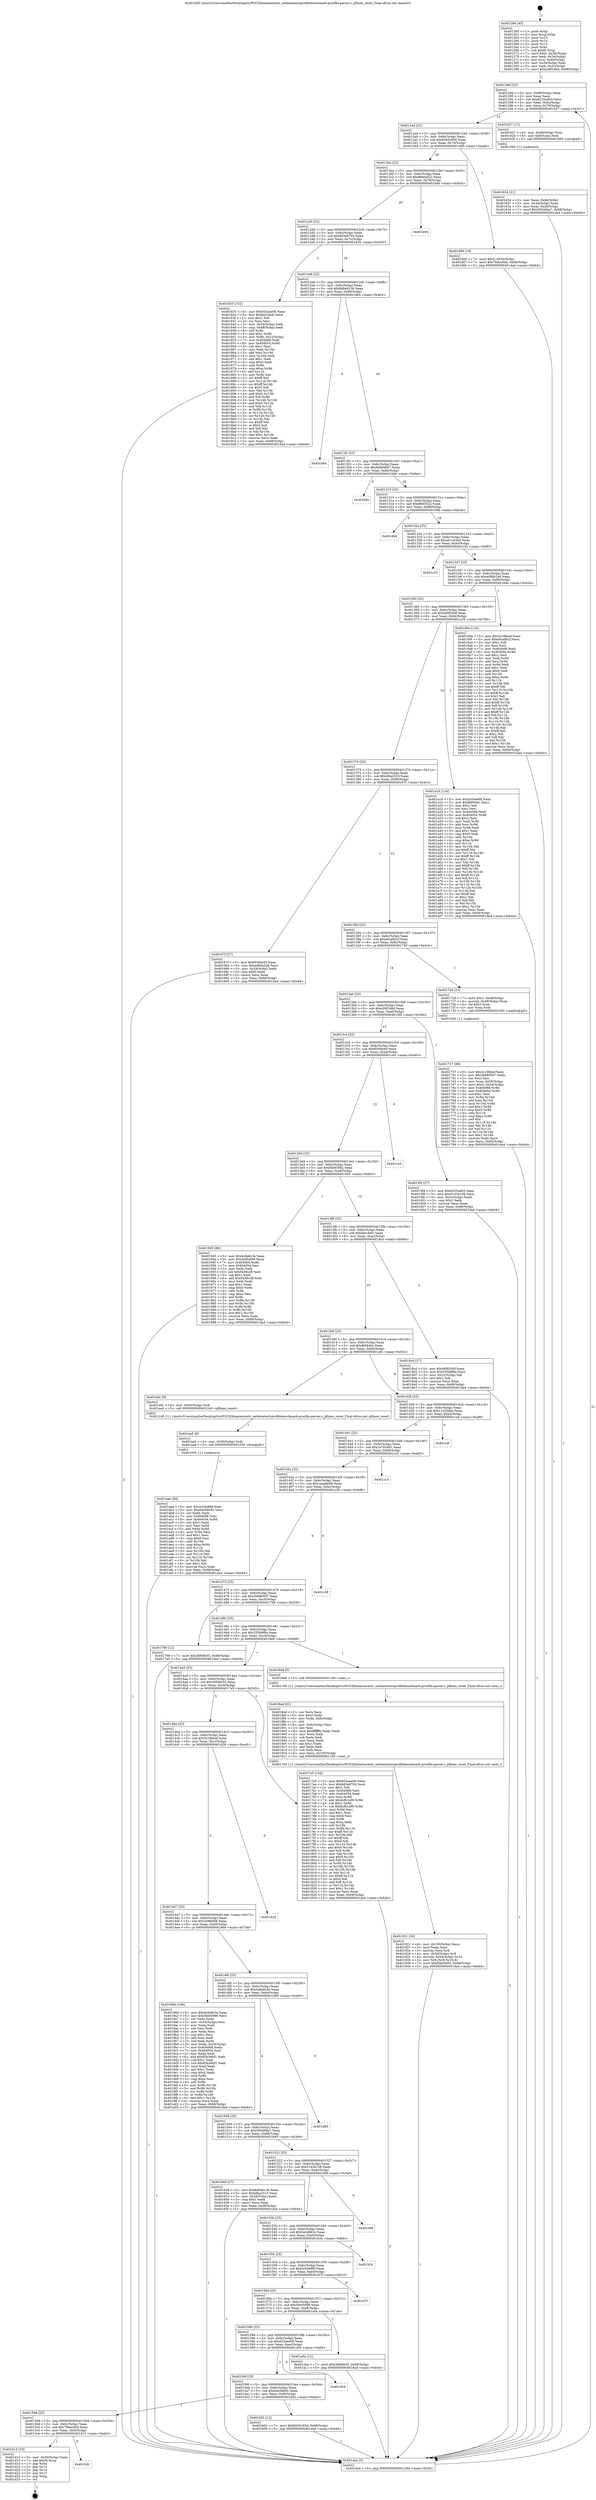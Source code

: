digraph "0x401260" {
  label = "0x401260 (/mnt/c/Users/mathe/Desktop/tcc/POCII/binaries/extr_netdatatestsprofilebenchmark-procfile-parser.c_pflines_reset_Final-ollvm.out::main(0))"
  labelloc = "t"
  node[shape=record]

  Entry [label="",width=0.3,height=0.3,shape=circle,fillcolor=black,style=filled]
  "0x40128d" [label="{
     0x40128d [23]\l
     | [instrs]\l
     &nbsp;&nbsp;0x40128d \<+3\>: mov -0x68(%rbp),%eax\l
     &nbsp;&nbsp;0x401290 \<+2\>: mov %eax,%ecx\l
     &nbsp;&nbsp;0x401292 \<+6\>: sub $0x8225ad03,%ecx\l
     &nbsp;&nbsp;0x401298 \<+3\>: mov %eax,-0x6c(%rbp)\l
     &nbsp;&nbsp;0x40129b \<+3\>: mov %ecx,-0x70(%rbp)\l
     &nbsp;&nbsp;0x40129e \<+6\>: je 0000000000401627 \<main+0x3c7\>\l
  }"]
  "0x401627" [label="{
     0x401627 [13]\l
     | [instrs]\l
     &nbsp;&nbsp;0x401627 \<+4\>: mov -0x40(%rbp),%rax\l
     &nbsp;&nbsp;0x40162b \<+4\>: mov 0x8(%rax),%rdi\l
     &nbsp;&nbsp;0x40162f \<+5\>: call 0000000000401060 \<atoi@plt\>\l
     | [calls]\l
     &nbsp;&nbsp;0x401060 \{1\} (unknown)\l
  }"]
  "0x4012a4" [label="{
     0x4012a4 [22]\l
     | [instrs]\l
     &nbsp;&nbsp;0x4012a4 \<+5\>: jmp 00000000004012a9 \<main+0x49\>\l
     &nbsp;&nbsp;0x4012a9 \<+3\>: mov -0x6c(%rbp),%eax\l
     &nbsp;&nbsp;0x4012ac \<+5\>: sub $0x8265c65d,%eax\l
     &nbsp;&nbsp;0x4012b1 \<+3\>: mov %eax,-0x74(%rbp)\l
     &nbsp;&nbsp;0x4012b4 \<+6\>: je 0000000000401d00 \<main+0xaa0\>\l
  }"]
  Exit [label="",width=0.3,height=0.3,shape=circle,fillcolor=black,style=filled,peripheries=2]
  "0x401d00" [label="{
     0x401d00 [19]\l
     | [instrs]\l
     &nbsp;&nbsp;0x401d00 \<+7\>: movl $0x0,-0x30(%rbp)\l
     &nbsp;&nbsp;0x401d07 \<+7\>: movl $0x78dec60d,-0x68(%rbp)\l
     &nbsp;&nbsp;0x401d0e \<+5\>: jmp 0000000000401da4 \<main+0xb44\>\l
  }"]
  "0x4012ba" [label="{
     0x4012ba [22]\l
     | [instrs]\l
     &nbsp;&nbsp;0x4012ba \<+5\>: jmp 00000000004012bf \<main+0x5f\>\l
     &nbsp;&nbsp;0x4012bf \<+3\>: mov -0x6c(%rbp),%eax\l
     &nbsp;&nbsp;0x4012c2 \<+5\>: sub $0x894daf22,%eax\l
     &nbsp;&nbsp;0x4012c7 \<+3\>: mov %eax,-0x78(%rbp)\l
     &nbsp;&nbsp;0x4012ca \<+6\>: je 0000000000401b94 \<main+0x934\>\l
  }"]
  "0x4015d1" [label="{
     0x4015d1\l
  }", style=dashed]
  "0x401b94" [label="{
     0x401b94\l
  }", style=dashed]
  "0x4012d0" [label="{
     0x4012d0 [22]\l
     | [instrs]\l
     &nbsp;&nbsp;0x4012d0 \<+5\>: jmp 00000000004012d5 \<main+0x75\>\l
     &nbsp;&nbsp;0x4012d5 \<+3\>: mov -0x6c(%rbp),%eax\l
     &nbsp;&nbsp;0x4012d8 \<+5\>: sub $0x8d3e8704,%eax\l
     &nbsp;&nbsp;0x4012dd \<+3\>: mov %eax,-0x7c(%rbp)\l
     &nbsp;&nbsp;0x4012e0 \<+6\>: je 0000000000401835 \<main+0x5d5\>\l
  }"]
  "0x401d13" [label="{
     0x401d13 [19]\l
     | [instrs]\l
     &nbsp;&nbsp;0x401d13 \<+3\>: mov -0x30(%rbp),%eax\l
     &nbsp;&nbsp;0x401d16 \<+7\>: add $0xf0,%rsp\l
     &nbsp;&nbsp;0x401d1d \<+1\>: pop %rbx\l
     &nbsp;&nbsp;0x401d1e \<+2\>: pop %r12\l
     &nbsp;&nbsp;0x401d20 \<+2\>: pop %r14\l
     &nbsp;&nbsp;0x401d22 \<+2\>: pop %r15\l
     &nbsp;&nbsp;0x401d24 \<+1\>: pop %rbp\l
     &nbsp;&nbsp;0x401d25 \<+1\>: ret\l
  }"]
  "0x401835" [label="{
     0x401835 [152]\l
     | [instrs]\l
     &nbsp;&nbsp;0x401835 \<+5\>: mov $0x652aee06,%eax\l
     &nbsp;&nbsp;0x40183a \<+5\>: mov $0xfab16efc,%ecx\l
     &nbsp;&nbsp;0x40183f \<+2\>: mov $0x1,%dl\l
     &nbsp;&nbsp;0x401841 \<+2\>: xor %esi,%esi\l
     &nbsp;&nbsp;0x401843 \<+3\>: mov -0x54(%rbp),%edi\l
     &nbsp;&nbsp;0x401846 \<+3\>: cmp -0x48(%rbp),%edi\l
     &nbsp;&nbsp;0x401849 \<+4\>: setl %r8b\l
     &nbsp;&nbsp;0x40184d \<+4\>: and $0x1,%r8b\l
     &nbsp;&nbsp;0x401851 \<+4\>: mov %r8b,-0x22(%rbp)\l
     &nbsp;&nbsp;0x401855 \<+7\>: mov 0x404068,%edi\l
     &nbsp;&nbsp;0x40185c \<+8\>: mov 0x404054,%r9d\l
     &nbsp;&nbsp;0x401864 \<+3\>: sub $0x1,%esi\l
     &nbsp;&nbsp;0x401867 \<+3\>: mov %edi,%r10d\l
     &nbsp;&nbsp;0x40186a \<+3\>: add %esi,%r10d\l
     &nbsp;&nbsp;0x40186d \<+4\>: imul %r10d,%edi\l
     &nbsp;&nbsp;0x401871 \<+3\>: and $0x1,%edi\l
     &nbsp;&nbsp;0x401874 \<+3\>: cmp $0x0,%edi\l
     &nbsp;&nbsp;0x401877 \<+4\>: sete %r8b\l
     &nbsp;&nbsp;0x40187b \<+4\>: cmp $0xa,%r9d\l
     &nbsp;&nbsp;0x40187f \<+4\>: setl %r11b\l
     &nbsp;&nbsp;0x401883 \<+3\>: mov %r8b,%bl\l
     &nbsp;&nbsp;0x401886 \<+3\>: xor $0xff,%bl\l
     &nbsp;&nbsp;0x401889 \<+3\>: mov %r11b,%r14b\l
     &nbsp;&nbsp;0x40188c \<+4\>: xor $0xff,%r14b\l
     &nbsp;&nbsp;0x401890 \<+3\>: xor $0x0,%dl\l
     &nbsp;&nbsp;0x401893 \<+3\>: mov %bl,%r15b\l
     &nbsp;&nbsp;0x401896 \<+4\>: and $0x0,%r15b\l
     &nbsp;&nbsp;0x40189a \<+3\>: and %dl,%r8b\l
     &nbsp;&nbsp;0x40189d \<+3\>: mov %r14b,%r12b\l
     &nbsp;&nbsp;0x4018a0 \<+4\>: and $0x0,%r12b\l
     &nbsp;&nbsp;0x4018a4 \<+3\>: and %dl,%r11b\l
     &nbsp;&nbsp;0x4018a7 \<+3\>: or %r8b,%r15b\l
     &nbsp;&nbsp;0x4018aa \<+3\>: or %r11b,%r12b\l
     &nbsp;&nbsp;0x4018ad \<+3\>: xor %r12b,%r15b\l
     &nbsp;&nbsp;0x4018b0 \<+3\>: or %r14b,%bl\l
     &nbsp;&nbsp;0x4018b3 \<+3\>: xor $0xff,%bl\l
     &nbsp;&nbsp;0x4018b6 \<+3\>: or $0x0,%dl\l
     &nbsp;&nbsp;0x4018b9 \<+2\>: and %dl,%bl\l
     &nbsp;&nbsp;0x4018bb \<+3\>: or %bl,%r15b\l
     &nbsp;&nbsp;0x4018be \<+4\>: test $0x1,%r15b\l
     &nbsp;&nbsp;0x4018c2 \<+3\>: cmovne %ecx,%eax\l
     &nbsp;&nbsp;0x4018c5 \<+3\>: mov %eax,-0x68(%rbp)\l
     &nbsp;&nbsp;0x4018c8 \<+5\>: jmp 0000000000401da4 \<main+0xb44\>\l
  }"]
  "0x4012e6" [label="{
     0x4012e6 [22]\l
     | [instrs]\l
     &nbsp;&nbsp;0x4012e6 \<+5\>: jmp 00000000004012eb \<main+0x8b\>\l
     &nbsp;&nbsp;0x4012eb \<+3\>: mov -0x6c(%rbp),%eax\l
     &nbsp;&nbsp;0x4012ee \<+5\>: sub $0x8d94d136,%eax\l
     &nbsp;&nbsp;0x4012f3 \<+3\>: mov %eax,-0x80(%rbp)\l
     &nbsp;&nbsp;0x4012f6 \<+6\>: je 0000000000401664 \<main+0x404\>\l
  }"]
  "0x4015b8" [label="{
     0x4015b8 [25]\l
     | [instrs]\l
     &nbsp;&nbsp;0x4015b8 \<+5\>: jmp 00000000004015bd \<main+0x35d\>\l
     &nbsp;&nbsp;0x4015bd \<+3\>: mov -0x6c(%rbp),%eax\l
     &nbsp;&nbsp;0x4015c0 \<+5\>: sub $0x78dec60d,%eax\l
     &nbsp;&nbsp;0x4015c5 \<+6\>: mov %eax,-0xf4(%rbp)\l
     &nbsp;&nbsp;0x4015cb \<+6\>: je 0000000000401d13 \<main+0xab3\>\l
  }"]
  "0x401664" [label="{
     0x401664\l
  }", style=dashed]
  "0x4012fc" [label="{
     0x4012fc [25]\l
     | [instrs]\l
     &nbsp;&nbsp;0x4012fc \<+5\>: jmp 0000000000401301 \<main+0xa1\>\l
     &nbsp;&nbsp;0x401301 \<+3\>: mov -0x6c(%rbp),%eax\l
     &nbsp;&nbsp;0x401304 \<+5\>: sub $0x8e869b67,%eax\l
     &nbsp;&nbsp;0x401309 \<+6\>: mov %eax,-0x84(%rbp)\l
     &nbsp;&nbsp;0x40130f \<+6\>: je 0000000000401b0e \<main+0x8ae\>\l
  }"]
  "0x401b02" [label="{
     0x401b02 [12]\l
     | [instrs]\l
     &nbsp;&nbsp;0x401b02 \<+7\>: movl $0x8265c65d,-0x68(%rbp)\l
     &nbsp;&nbsp;0x401b09 \<+5\>: jmp 0000000000401da4 \<main+0xb44\>\l
  }"]
  "0x401b0e" [label="{
     0x401b0e\l
  }", style=dashed]
  "0x401315" [label="{
     0x401315 [25]\l
     | [instrs]\l
     &nbsp;&nbsp;0x401315 \<+5\>: jmp 000000000040131a \<main+0xba\>\l
     &nbsp;&nbsp;0x40131a \<+3\>: mov -0x6c(%rbp),%eax\l
     &nbsp;&nbsp;0x40131d \<+5\>: sub $0x8fef3522,%eax\l
     &nbsp;&nbsp;0x401322 \<+6\>: mov %eax,-0x88(%rbp)\l
     &nbsp;&nbsp;0x401328 \<+6\>: je 0000000000401d9d \<main+0xb3d\>\l
  }"]
  "0x40159f" [label="{
     0x40159f [25]\l
     | [instrs]\l
     &nbsp;&nbsp;0x40159f \<+5\>: jmp 00000000004015a4 \<main+0x344\>\l
     &nbsp;&nbsp;0x4015a4 \<+3\>: mov -0x6c(%rbp),%eax\l
     &nbsp;&nbsp;0x4015a7 \<+5\>: sub $0x6de58e92,%eax\l
     &nbsp;&nbsp;0x4015ac \<+6\>: mov %eax,-0xf0(%rbp)\l
     &nbsp;&nbsp;0x4015b2 \<+6\>: je 0000000000401b02 \<main+0x8a2\>\l
  }"]
  "0x401d9d" [label="{
     0x401d9d\l
  }", style=dashed]
  "0x40132e" [label="{
     0x40132e [25]\l
     | [instrs]\l
     &nbsp;&nbsp;0x40132e \<+5\>: jmp 0000000000401333 \<main+0xd3\>\l
     &nbsp;&nbsp;0x401333 \<+3\>: mov -0x6c(%rbp),%eax\l
     &nbsp;&nbsp;0x401336 \<+5\>: sub $0xab1c63ed,%eax\l
     &nbsp;&nbsp;0x40133b \<+6\>: mov %eax,-0x8c(%rbp)\l
     &nbsp;&nbsp;0x401341 \<+6\>: je 0000000000401c53 \<main+0x9f3\>\l
  }"]
  "0x401d54" [label="{
     0x401d54\l
  }", style=dashed]
  "0x401c53" [label="{
     0x401c53\l
  }", style=dashed]
  "0x401347" [label="{
     0x401347 [25]\l
     | [instrs]\l
     &nbsp;&nbsp;0x401347 \<+5\>: jmp 000000000040134c \<main+0xec\>\l
     &nbsp;&nbsp;0x40134c \<+3\>: mov -0x6c(%rbp),%eax\l
     &nbsp;&nbsp;0x40134f \<+5\>: sub $0xad8bb2a8,%eax\l
     &nbsp;&nbsp;0x401354 \<+6\>: mov %eax,-0x90(%rbp)\l
     &nbsp;&nbsp;0x40135a \<+6\>: je 000000000040169a \<main+0x43a\>\l
  }"]
  "0x401aae" [label="{
     0x401aae [84]\l
     | [instrs]\l
     &nbsp;&nbsp;0x401aae \<+5\>: mov $0x5c04e88f,%eax\l
     &nbsp;&nbsp;0x401ab3 \<+5\>: mov $0x6de58e92,%ecx\l
     &nbsp;&nbsp;0x401ab8 \<+2\>: xor %edx,%edx\l
     &nbsp;&nbsp;0x401aba \<+7\>: mov 0x404068,%esi\l
     &nbsp;&nbsp;0x401ac1 \<+8\>: mov 0x404054,%r8d\l
     &nbsp;&nbsp;0x401ac9 \<+3\>: sub $0x1,%edx\l
     &nbsp;&nbsp;0x401acc \<+3\>: mov %esi,%r9d\l
     &nbsp;&nbsp;0x401acf \<+3\>: add %edx,%r9d\l
     &nbsp;&nbsp;0x401ad2 \<+4\>: imul %r9d,%esi\l
     &nbsp;&nbsp;0x401ad6 \<+3\>: and $0x1,%esi\l
     &nbsp;&nbsp;0x401ad9 \<+3\>: cmp $0x0,%esi\l
     &nbsp;&nbsp;0x401adc \<+4\>: sete %r10b\l
     &nbsp;&nbsp;0x401ae0 \<+4\>: cmp $0xa,%r8d\l
     &nbsp;&nbsp;0x401ae4 \<+4\>: setl %r11b\l
     &nbsp;&nbsp;0x401ae8 \<+3\>: mov %r10b,%bl\l
     &nbsp;&nbsp;0x401aeb \<+3\>: and %r11b,%bl\l
     &nbsp;&nbsp;0x401aee \<+3\>: xor %r11b,%r10b\l
     &nbsp;&nbsp;0x401af1 \<+3\>: or %r10b,%bl\l
     &nbsp;&nbsp;0x401af4 \<+3\>: test $0x1,%bl\l
     &nbsp;&nbsp;0x401af7 \<+3\>: cmovne %ecx,%eax\l
     &nbsp;&nbsp;0x401afa \<+3\>: mov %eax,-0x68(%rbp)\l
     &nbsp;&nbsp;0x401afd \<+5\>: jmp 0000000000401da4 \<main+0xb44\>\l
  }"]
  "0x40169a" [label="{
     0x40169a [134]\l
     | [instrs]\l
     &nbsp;&nbsp;0x40169a \<+5\>: mov $0x3c19bbaf,%eax\l
     &nbsp;&nbsp;0x40169f \<+5\>: mov $0xe0ca8b1f,%ecx\l
     &nbsp;&nbsp;0x4016a4 \<+2\>: mov $0x1,%dl\l
     &nbsp;&nbsp;0x4016a6 \<+2\>: xor %esi,%esi\l
     &nbsp;&nbsp;0x4016a8 \<+7\>: mov 0x404068,%edi\l
     &nbsp;&nbsp;0x4016af \<+8\>: mov 0x404054,%r8d\l
     &nbsp;&nbsp;0x4016b7 \<+3\>: sub $0x1,%esi\l
     &nbsp;&nbsp;0x4016ba \<+3\>: mov %edi,%r9d\l
     &nbsp;&nbsp;0x4016bd \<+3\>: add %esi,%r9d\l
     &nbsp;&nbsp;0x4016c0 \<+4\>: imul %r9d,%edi\l
     &nbsp;&nbsp;0x4016c4 \<+3\>: and $0x1,%edi\l
     &nbsp;&nbsp;0x4016c7 \<+3\>: cmp $0x0,%edi\l
     &nbsp;&nbsp;0x4016ca \<+4\>: sete %r10b\l
     &nbsp;&nbsp;0x4016ce \<+4\>: cmp $0xa,%r8d\l
     &nbsp;&nbsp;0x4016d2 \<+4\>: setl %r11b\l
     &nbsp;&nbsp;0x4016d6 \<+3\>: mov %r10b,%bl\l
     &nbsp;&nbsp;0x4016d9 \<+3\>: xor $0xff,%bl\l
     &nbsp;&nbsp;0x4016dc \<+3\>: mov %r11b,%r14b\l
     &nbsp;&nbsp;0x4016df \<+4\>: xor $0xff,%r14b\l
     &nbsp;&nbsp;0x4016e3 \<+3\>: xor $0x1,%dl\l
     &nbsp;&nbsp;0x4016e6 \<+3\>: mov %bl,%r15b\l
     &nbsp;&nbsp;0x4016e9 \<+4\>: and $0xff,%r15b\l
     &nbsp;&nbsp;0x4016ed \<+3\>: and %dl,%r10b\l
     &nbsp;&nbsp;0x4016f0 \<+3\>: mov %r14b,%r12b\l
     &nbsp;&nbsp;0x4016f3 \<+4\>: and $0xff,%r12b\l
     &nbsp;&nbsp;0x4016f7 \<+3\>: and %dl,%r11b\l
     &nbsp;&nbsp;0x4016fa \<+3\>: or %r10b,%r15b\l
     &nbsp;&nbsp;0x4016fd \<+3\>: or %r11b,%r12b\l
     &nbsp;&nbsp;0x401700 \<+3\>: xor %r12b,%r15b\l
     &nbsp;&nbsp;0x401703 \<+3\>: or %r14b,%bl\l
     &nbsp;&nbsp;0x401706 \<+3\>: xor $0xff,%bl\l
     &nbsp;&nbsp;0x401709 \<+3\>: or $0x1,%dl\l
     &nbsp;&nbsp;0x40170c \<+2\>: and %dl,%bl\l
     &nbsp;&nbsp;0x40170e \<+3\>: or %bl,%r15b\l
     &nbsp;&nbsp;0x401711 \<+4\>: test $0x1,%r15b\l
     &nbsp;&nbsp;0x401715 \<+3\>: cmovne %ecx,%eax\l
     &nbsp;&nbsp;0x401718 \<+3\>: mov %eax,-0x68(%rbp)\l
     &nbsp;&nbsp;0x40171b \<+5\>: jmp 0000000000401da4 \<main+0xb44\>\l
  }"]
  "0x401360" [label="{
     0x401360 [25]\l
     | [instrs]\l
     &nbsp;&nbsp;0x401360 \<+5\>: jmp 0000000000401365 \<main+0x105\>\l
     &nbsp;&nbsp;0x401365 \<+3\>: mov -0x6c(%rbp),%eax\l
     &nbsp;&nbsp;0x401368 \<+5\>: sub $0xb6f820df,%eax\l
     &nbsp;&nbsp;0x40136d \<+6\>: mov %eax,-0x94(%rbp)\l
     &nbsp;&nbsp;0x401373 \<+6\>: je 0000000000401a16 \<main+0x7b6\>\l
  }"]
  "0x401aa5" [label="{
     0x401aa5 [9]\l
     | [instrs]\l
     &nbsp;&nbsp;0x401aa5 \<+4\>: mov -0x50(%rbp),%rdi\l
     &nbsp;&nbsp;0x401aa9 \<+5\>: call 0000000000401030 \<free@plt\>\l
     | [calls]\l
     &nbsp;&nbsp;0x401030 \{1\} (unknown)\l
  }"]
  "0x401a16" [label="{
     0x401a16 [134]\l
     | [instrs]\l
     &nbsp;&nbsp;0x401a16 \<+5\>: mov $0x5c04e88f,%eax\l
     &nbsp;&nbsp;0x401a1b \<+5\>: mov $0xfb6846c,%ecx\l
     &nbsp;&nbsp;0x401a20 \<+2\>: mov $0x1,%dl\l
     &nbsp;&nbsp;0x401a22 \<+2\>: xor %esi,%esi\l
     &nbsp;&nbsp;0x401a24 \<+7\>: mov 0x404068,%edi\l
     &nbsp;&nbsp;0x401a2b \<+8\>: mov 0x404054,%r8d\l
     &nbsp;&nbsp;0x401a33 \<+3\>: sub $0x1,%esi\l
     &nbsp;&nbsp;0x401a36 \<+3\>: mov %edi,%r9d\l
     &nbsp;&nbsp;0x401a39 \<+3\>: add %esi,%r9d\l
     &nbsp;&nbsp;0x401a3c \<+4\>: imul %r9d,%edi\l
     &nbsp;&nbsp;0x401a40 \<+3\>: and $0x1,%edi\l
     &nbsp;&nbsp;0x401a43 \<+3\>: cmp $0x0,%edi\l
     &nbsp;&nbsp;0x401a46 \<+4\>: sete %r10b\l
     &nbsp;&nbsp;0x401a4a \<+4\>: cmp $0xa,%r8d\l
     &nbsp;&nbsp;0x401a4e \<+4\>: setl %r11b\l
     &nbsp;&nbsp;0x401a52 \<+3\>: mov %r10b,%bl\l
     &nbsp;&nbsp;0x401a55 \<+3\>: xor $0xff,%bl\l
     &nbsp;&nbsp;0x401a58 \<+3\>: mov %r11b,%r14b\l
     &nbsp;&nbsp;0x401a5b \<+4\>: xor $0xff,%r14b\l
     &nbsp;&nbsp;0x401a5f \<+3\>: xor $0x1,%dl\l
     &nbsp;&nbsp;0x401a62 \<+3\>: mov %bl,%r15b\l
     &nbsp;&nbsp;0x401a65 \<+4\>: and $0xff,%r15b\l
     &nbsp;&nbsp;0x401a69 \<+3\>: and %dl,%r10b\l
     &nbsp;&nbsp;0x401a6c \<+3\>: mov %r14b,%r12b\l
     &nbsp;&nbsp;0x401a6f \<+4\>: and $0xff,%r12b\l
     &nbsp;&nbsp;0x401a73 \<+3\>: and %dl,%r11b\l
     &nbsp;&nbsp;0x401a76 \<+3\>: or %r10b,%r15b\l
     &nbsp;&nbsp;0x401a79 \<+3\>: or %r11b,%r12b\l
     &nbsp;&nbsp;0x401a7c \<+3\>: xor %r12b,%r15b\l
     &nbsp;&nbsp;0x401a7f \<+3\>: or %r14b,%bl\l
     &nbsp;&nbsp;0x401a82 \<+3\>: xor $0xff,%bl\l
     &nbsp;&nbsp;0x401a85 \<+3\>: or $0x1,%dl\l
     &nbsp;&nbsp;0x401a88 \<+2\>: and %dl,%bl\l
     &nbsp;&nbsp;0x401a8a \<+3\>: or %bl,%r15b\l
     &nbsp;&nbsp;0x401a8d \<+4\>: test $0x1,%r15b\l
     &nbsp;&nbsp;0x401a91 \<+3\>: cmovne %ecx,%eax\l
     &nbsp;&nbsp;0x401a94 \<+3\>: mov %eax,-0x68(%rbp)\l
     &nbsp;&nbsp;0x401a97 \<+5\>: jmp 0000000000401da4 \<main+0xb44\>\l
  }"]
  "0x401379" [label="{
     0x401379 [25]\l
     | [instrs]\l
     &nbsp;&nbsp;0x401379 \<+5\>: jmp 000000000040137e \<main+0x11e\>\l
     &nbsp;&nbsp;0x40137e \<+3\>: mov -0x6c(%rbp),%eax\l
     &nbsp;&nbsp;0x401381 \<+5\>: sub $0xbfba2515,%eax\l
     &nbsp;&nbsp;0x401386 \<+6\>: mov %eax,-0x98(%rbp)\l
     &nbsp;&nbsp;0x40138c \<+6\>: je 000000000040167f \<main+0x41f\>\l
  }"]
  "0x401586" [label="{
     0x401586 [25]\l
     | [instrs]\l
     &nbsp;&nbsp;0x401586 \<+5\>: jmp 000000000040158b \<main+0x32b\>\l
     &nbsp;&nbsp;0x40158b \<+3\>: mov -0x6c(%rbp),%eax\l
     &nbsp;&nbsp;0x40158e \<+5\>: sub $0x652aee06,%eax\l
     &nbsp;&nbsp;0x401593 \<+6\>: mov %eax,-0xec(%rbp)\l
     &nbsp;&nbsp;0x401599 \<+6\>: je 0000000000401d54 \<main+0xaf4\>\l
  }"]
  "0x40167f" [label="{
     0x40167f [27]\l
     | [instrs]\l
     &nbsp;&nbsp;0x40167f \<+5\>: mov $0xf03f4e49,%eax\l
     &nbsp;&nbsp;0x401684 \<+5\>: mov $0xad8bb2a8,%ecx\l
     &nbsp;&nbsp;0x401689 \<+3\>: mov -0x28(%rbp),%edx\l
     &nbsp;&nbsp;0x40168c \<+3\>: cmp $0x0,%edx\l
     &nbsp;&nbsp;0x40168f \<+3\>: cmove %ecx,%eax\l
     &nbsp;&nbsp;0x401692 \<+3\>: mov %eax,-0x68(%rbp)\l
     &nbsp;&nbsp;0x401695 \<+5\>: jmp 0000000000401da4 \<main+0xb44\>\l
  }"]
  "0x401392" [label="{
     0x401392 [25]\l
     | [instrs]\l
     &nbsp;&nbsp;0x401392 \<+5\>: jmp 0000000000401397 \<main+0x137\>\l
     &nbsp;&nbsp;0x401397 \<+3\>: mov -0x6c(%rbp),%eax\l
     &nbsp;&nbsp;0x40139a \<+5\>: sub $0xe0ca8b1f,%eax\l
     &nbsp;&nbsp;0x40139f \<+6\>: mov %eax,-0x9c(%rbp)\l
     &nbsp;&nbsp;0x4013a5 \<+6\>: je 0000000000401720 \<main+0x4c0\>\l
  }"]
  "0x401a0a" [label="{
     0x401a0a [12]\l
     | [instrs]\l
     &nbsp;&nbsp;0x401a0a \<+7\>: movl $0x36f49e35,-0x68(%rbp)\l
     &nbsp;&nbsp;0x401a11 \<+5\>: jmp 0000000000401da4 \<main+0xb44\>\l
  }"]
  "0x401720" [label="{
     0x401720 [23]\l
     | [instrs]\l
     &nbsp;&nbsp;0x401720 \<+7\>: movl $0x1,-0x48(%rbp)\l
     &nbsp;&nbsp;0x401727 \<+4\>: movslq -0x48(%rbp),%rax\l
     &nbsp;&nbsp;0x40172b \<+4\>: shl $0x3,%rax\l
     &nbsp;&nbsp;0x40172f \<+3\>: mov %rax,%rdi\l
     &nbsp;&nbsp;0x401732 \<+5\>: call 0000000000401050 \<malloc@plt\>\l
     | [calls]\l
     &nbsp;&nbsp;0x401050 \{1\} (unknown)\l
  }"]
  "0x4013ab" [label="{
     0x4013ab [25]\l
     | [instrs]\l
     &nbsp;&nbsp;0x4013ab \<+5\>: jmp 00000000004013b0 \<main+0x150\>\l
     &nbsp;&nbsp;0x4013b0 \<+3\>: mov -0x6c(%rbp),%eax\l
     &nbsp;&nbsp;0x4013b3 \<+5\>: sub $0xe29f1ddd,%eax\l
     &nbsp;&nbsp;0x4013b8 \<+6\>: mov %eax,-0xa0(%rbp)\l
     &nbsp;&nbsp;0x4013be \<+6\>: je 00000000004015f4 \<main+0x394\>\l
  }"]
  "0x40156d" [label="{
     0x40156d [25]\l
     | [instrs]\l
     &nbsp;&nbsp;0x40156d \<+5\>: jmp 0000000000401572 \<main+0x312\>\l
     &nbsp;&nbsp;0x401572 \<+3\>: mov -0x6c(%rbp),%eax\l
     &nbsp;&nbsp;0x401575 \<+5\>: sub $0x5fe05998,%eax\l
     &nbsp;&nbsp;0x40157a \<+6\>: mov %eax,-0xe8(%rbp)\l
     &nbsp;&nbsp;0x401580 \<+6\>: je 0000000000401a0a \<main+0x7aa\>\l
  }"]
  "0x4015f4" [label="{
     0x4015f4 [27]\l
     | [instrs]\l
     &nbsp;&nbsp;0x4015f4 \<+5\>: mov $0x8225ad03,%eax\l
     &nbsp;&nbsp;0x4015f9 \<+5\>: mov $0x5142b138,%ecx\l
     &nbsp;&nbsp;0x4015fe \<+3\>: mov -0x2c(%rbp),%edx\l
     &nbsp;&nbsp;0x401601 \<+3\>: cmp $0x2,%edx\l
     &nbsp;&nbsp;0x401604 \<+3\>: cmovne %ecx,%eax\l
     &nbsp;&nbsp;0x401607 \<+3\>: mov %eax,-0x68(%rbp)\l
     &nbsp;&nbsp;0x40160a \<+5\>: jmp 0000000000401da4 \<main+0xb44\>\l
  }"]
  "0x4013c4" [label="{
     0x4013c4 [25]\l
     | [instrs]\l
     &nbsp;&nbsp;0x4013c4 \<+5\>: jmp 00000000004013c9 \<main+0x169\>\l
     &nbsp;&nbsp;0x4013c9 \<+3\>: mov -0x6c(%rbp),%eax\l
     &nbsp;&nbsp;0x4013cc \<+5\>: sub $0xf03f4e49,%eax\l
     &nbsp;&nbsp;0x4013d1 \<+6\>: mov %eax,-0xa4(%rbp)\l
     &nbsp;&nbsp;0x4013d7 \<+6\>: je 0000000000401ce3 \<main+0xa83\>\l
  }"]
  "0x401da4" [label="{
     0x401da4 [5]\l
     | [instrs]\l
     &nbsp;&nbsp;0x401da4 \<+5\>: jmp 000000000040128d \<main+0x2d\>\l
  }"]
  "0x401260" [label="{
     0x401260 [45]\l
     | [instrs]\l
     &nbsp;&nbsp;0x401260 \<+1\>: push %rbp\l
     &nbsp;&nbsp;0x401261 \<+3\>: mov %rsp,%rbp\l
     &nbsp;&nbsp;0x401264 \<+2\>: push %r15\l
     &nbsp;&nbsp;0x401266 \<+2\>: push %r14\l
     &nbsp;&nbsp;0x401268 \<+2\>: push %r12\l
     &nbsp;&nbsp;0x40126a \<+1\>: push %rbx\l
     &nbsp;&nbsp;0x40126b \<+7\>: sub $0xf0,%rsp\l
     &nbsp;&nbsp;0x401272 \<+7\>: movl $0x0,-0x30(%rbp)\l
     &nbsp;&nbsp;0x401279 \<+3\>: mov %edi,-0x34(%rbp)\l
     &nbsp;&nbsp;0x40127c \<+4\>: mov %rsi,-0x40(%rbp)\l
     &nbsp;&nbsp;0x401280 \<+3\>: mov -0x34(%rbp),%edi\l
     &nbsp;&nbsp;0x401283 \<+3\>: mov %edi,-0x2c(%rbp)\l
     &nbsp;&nbsp;0x401286 \<+7\>: movl $0xe29f1ddd,-0x68(%rbp)\l
  }"]
  "0x401634" [label="{
     0x401634 [21]\l
     | [instrs]\l
     &nbsp;&nbsp;0x401634 \<+3\>: mov %eax,-0x44(%rbp)\l
     &nbsp;&nbsp;0x401637 \<+3\>: mov -0x44(%rbp),%eax\l
     &nbsp;&nbsp;0x40163a \<+3\>: mov %eax,-0x28(%rbp)\l
     &nbsp;&nbsp;0x40163d \<+7\>: movl $0x50046ba7,-0x68(%rbp)\l
     &nbsp;&nbsp;0x401644 \<+5\>: jmp 0000000000401da4 \<main+0xb44\>\l
  }"]
  "0x401d7f" [label="{
     0x401d7f\l
  }", style=dashed]
  "0x401ce3" [label="{
     0x401ce3\l
  }", style=dashed]
  "0x4013dd" [label="{
     0x4013dd [25]\l
     | [instrs]\l
     &nbsp;&nbsp;0x4013dd \<+5\>: jmp 00000000004013e2 \<main+0x182\>\l
     &nbsp;&nbsp;0x4013e2 \<+3\>: mov -0x6c(%rbp),%eax\l
     &nbsp;&nbsp;0x4013e5 \<+5\>: sub $0xf5b93092,%eax\l
     &nbsp;&nbsp;0x4013ea \<+6\>: mov %eax,-0xa8(%rbp)\l
     &nbsp;&nbsp;0x4013f0 \<+6\>: je 0000000000401945 \<main+0x6e5\>\l
  }"]
  "0x401554" [label="{
     0x401554 [25]\l
     | [instrs]\l
     &nbsp;&nbsp;0x401554 \<+5\>: jmp 0000000000401559 \<main+0x2f9\>\l
     &nbsp;&nbsp;0x401559 \<+3\>: mov -0x6c(%rbp),%eax\l
     &nbsp;&nbsp;0x40155c \<+5\>: sub $0x5c04e88f,%eax\l
     &nbsp;&nbsp;0x401561 \<+6\>: mov %eax,-0xe4(%rbp)\l
     &nbsp;&nbsp;0x401567 \<+6\>: je 0000000000401d7f \<main+0xb1f\>\l
  }"]
  "0x401945" [label="{
     0x401945 [88]\l
     | [instrs]\l
     &nbsp;&nbsp;0x401945 \<+5\>: mov $0x4c8a8c3e,%eax\l
     &nbsp;&nbsp;0x40194a \<+5\>: mov $0x3e9fe898,%ecx\l
     &nbsp;&nbsp;0x40194f \<+7\>: mov 0x404068,%edx\l
     &nbsp;&nbsp;0x401956 \<+7\>: mov 0x404054,%esi\l
     &nbsp;&nbsp;0x40195d \<+2\>: mov %edx,%edi\l
     &nbsp;&nbsp;0x40195f \<+6\>: sub $0x9439ccff,%edi\l
     &nbsp;&nbsp;0x401965 \<+3\>: sub $0x1,%edi\l
     &nbsp;&nbsp;0x401968 \<+6\>: add $0x9439ccff,%edi\l
     &nbsp;&nbsp;0x40196e \<+3\>: imul %edi,%edx\l
     &nbsp;&nbsp;0x401971 \<+3\>: and $0x1,%edx\l
     &nbsp;&nbsp;0x401974 \<+3\>: cmp $0x0,%edx\l
     &nbsp;&nbsp;0x401977 \<+4\>: sete %r8b\l
     &nbsp;&nbsp;0x40197b \<+3\>: cmp $0xa,%esi\l
     &nbsp;&nbsp;0x40197e \<+4\>: setl %r9b\l
     &nbsp;&nbsp;0x401982 \<+3\>: mov %r8b,%r10b\l
     &nbsp;&nbsp;0x401985 \<+3\>: and %r9b,%r10b\l
     &nbsp;&nbsp;0x401988 \<+3\>: xor %r9b,%r8b\l
     &nbsp;&nbsp;0x40198b \<+3\>: or %r8b,%r10b\l
     &nbsp;&nbsp;0x40198e \<+4\>: test $0x1,%r10b\l
     &nbsp;&nbsp;0x401992 \<+3\>: cmovne %ecx,%eax\l
     &nbsp;&nbsp;0x401995 \<+3\>: mov %eax,-0x68(%rbp)\l
     &nbsp;&nbsp;0x401998 \<+5\>: jmp 0000000000401da4 \<main+0xb44\>\l
  }"]
  "0x4013f6" [label="{
     0x4013f6 [25]\l
     | [instrs]\l
     &nbsp;&nbsp;0x4013f6 \<+5\>: jmp 00000000004013fb \<main+0x19b\>\l
     &nbsp;&nbsp;0x4013fb \<+3\>: mov -0x6c(%rbp),%eax\l
     &nbsp;&nbsp;0x4013fe \<+5\>: sub $0xfab16efc,%eax\l
     &nbsp;&nbsp;0x401403 \<+6\>: mov %eax,-0xac(%rbp)\l
     &nbsp;&nbsp;0x401409 \<+6\>: je 00000000004018cd \<main+0x66d\>\l
  }"]
  "0x401b3c" [label="{
     0x401b3c\l
  }", style=dashed]
  "0x4018cd" [label="{
     0x4018cd [27]\l
     | [instrs]\l
     &nbsp;&nbsp;0x4018cd \<+5\>: mov $0xb6f820df,%eax\l
     &nbsp;&nbsp;0x4018d2 \<+5\>: mov $0x335b9f6a,%ecx\l
     &nbsp;&nbsp;0x4018d7 \<+3\>: mov -0x22(%rbp),%dl\l
     &nbsp;&nbsp;0x4018da \<+3\>: test $0x1,%dl\l
     &nbsp;&nbsp;0x4018dd \<+3\>: cmovne %ecx,%eax\l
     &nbsp;&nbsp;0x4018e0 \<+3\>: mov %eax,-0x68(%rbp)\l
     &nbsp;&nbsp;0x4018e3 \<+5\>: jmp 0000000000401da4 \<main+0xb44\>\l
  }"]
  "0x40140f" [label="{
     0x40140f [25]\l
     | [instrs]\l
     &nbsp;&nbsp;0x40140f \<+5\>: jmp 0000000000401414 \<main+0x1b4\>\l
     &nbsp;&nbsp;0x401414 \<+3\>: mov -0x6c(%rbp),%eax\l
     &nbsp;&nbsp;0x401417 \<+5\>: sub $0xfb6846c,%eax\l
     &nbsp;&nbsp;0x40141c \<+6\>: mov %eax,-0xb0(%rbp)\l
     &nbsp;&nbsp;0x401422 \<+6\>: je 0000000000401a9c \<main+0x83c\>\l
  }"]
  "0x40153b" [label="{
     0x40153b [25]\l
     | [instrs]\l
     &nbsp;&nbsp;0x40153b \<+5\>: jmp 0000000000401540 \<main+0x2e0\>\l
     &nbsp;&nbsp;0x401540 \<+3\>: mov -0x6c(%rbp),%eax\l
     &nbsp;&nbsp;0x401543 \<+5\>: sub $0x5a3d863c,%eax\l
     &nbsp;&nbsp;0x401548 \<+6\>: mov %eax,-0xe0(%rbp)\l
     &nbsp;&nbsp;0x40154e \<+6\>: je 0000000000401b3c \<main+0x8dc\>\l
  }"]
  "0x401a9c" [label="{
     0x401a9c [9]\l
     | [instrs]\l
     &nbsp;&nbsp;0x401a9c \<+4\>: mov -0x50(%rbp),%rdi\l
     &nbsp;&nbsp;0x401aa0 \<+5\>: call 0000000000401240 \<pflines_reset\>\l
     | [calls]\l
     &nbsp;&nbsp;0x401240 \{1\} (/mnt/c/Users/mathe/Desktop/tcc/POCII/binaries/extr_netdatatestsprofilebenchmark-procfile-parser.c_pflines_reset_Final-ollvm.out::pflines_reset)\l
  }"]
  "0x401428" [label="{
     0x401428 [25]\l
     | [instrs]\l
     &nbsp;&nbsp;0x401428 \<+5\>: jmp 000000000040142d \<main+0x1cd\>\l
     &nbsp;&nbsp;0x40142d \<+3\>: mov -0x6c(%rbp),%eax\l
     &nbsp;&nbsp;0x401430 \<+5\>: sub $0x113264be,%eax\l
     &nbsp;&nbsp;0x401435 \<+6\>: mov %eax,-0xb4(%rbp)\l
     &nbsp;&nbsp;0x40143b \<+6\>: je 0000000000401cef \<main+0xa8f\>\l
  }"]
  "0x40160f" [label="{
     0x40160f\l
  }", style=dashed]
  "0x401cef" [label="{
     0x401cef\l
  }", style=dashed]
  "0x401441" [label="{
     0x401441 [25]\l
     | [instrs]\l
     &nbsp;&nbsp;0x401441 \<+5\>: jmp 0000000000401446 \<main+0x1e6\>\l
     &nbsp;&nbsp;0x401446 \<+3\>: mov -0x6c(%rbp),%eax\l
     &nbsp;&nbsp;0x401449 \<+5\>: sub $0x1e783a91,%eax\l
     &nbsp;&nbsp;0x40144e \<+6\>: mov %eax,-0xb8(%rbp)\l
     &nbsp;&nbsp;0x401454 \<+6\>: je 0000000000401cc5 \<main+0xa65\>\l
  }"]
  "0x401921" [label="{
     0x401921 [36]\l
     | [instrs]\l
     &nbsp;&nbsp;0x401921 \<+6\>: mov -0x100(%rbp),%ecx\l
     &nbsp;&nbsp;0x401927 \<+3\>: imul %eax,%ecx\l
     &nbsp;&nbsp;0x40192a \<+3\>: movslq %ecx,%r8\l
     &nbsp;&nbsp;0x40192d \<+4\>: mov -0x50(%rbp),%r9\l
     &nbsp;&nbsp;0x401931 \<+4\>: movslq -0x54(%rbp),%r10\l
     &nbsp;&nbsp;0x401935 \<+4\>: mov %r8,(%r9,%r10,8)\l
     &nbsp;&nbsp;0x401939 \<+7\>: movl $0xf5b93092,-0x68(%rbp)\l
     &nbsp;&nbsp;0x401940 \<+5\>: jmp 0000000000401da4 \<main+0xb44\>\l
  }"]
  "0x401cc5" [label="{
     0x401cc5\l
  }", style=dashed]
  "0x40145a" [label="{
     0x40145a [25]\l
     | [instrs]\l
     &nbsp;&nbsp;0x40145a \<+5\>: jmp 000000000040145f \<main+0x1ff\>\l
     &nbsp;&nbsp;0x40145f \<+3\>: mov -0x6c(%rbp),%eax\l
     &nbsp;&nbsp;0x401462 \<+5\>: sub $0x1eaa6b99,%eax\l
     &nbsp;&nbsp;0x401467 \<+6\>: mov %eax,-0xbc(%rbp)\l
     &nbsp;&nbsp;0x40146d \<+6\>: je 0000000000401c38 \<main+0x9d8\>\l
  }"]
  "0x4018ed" [label="{
     0x4018ed [52]\l
     | [instrs]\l
     &nbsp;&nbsp;0x4018ed \<+2\>: xor %ecx,%ecx\l
     &nbsp;&nbsp;0x4018ef \<+5\>: mov $0x2,%edx\l
     &nbsp;&nbsp;0x4018f4 \<+6\>: mov %edx,-0xfc(%rbp)\l
     &nbsp;&nbsp;0x4018fa \<+1\>: cltd\l
     &nbsp;&nbsp;0x4018fb \<+6\>: mov -0xfc(%rbp),%esi\l
     &nbsp;&nbsp;0x401901 \<+2\>: idiv %esi\l
     &nbsp;&nbsp;0x401903 \<+6\>: imul $0xfffffffe,%edx,%edx\l
     &nbsp;&nbsp;0x401909 \<+2\>: mov %ecx,%edi\l
     &nbsp;&nbsp;0x40190b \<+2\>: sub %edx,%edi\l
     &nbsp;&nbsp;0x40190d \<+2\>: mov %ecx,%edx\l
     &nbsp;&nbsp;0x40190f \<+3\>: sub $0x1,%edx\l
     &nbsp;&nbsp;0x401912 \<+2\>: add %edx,%edi\l
     &nbsp;&nbsp;0x401914 \<+2\>: sub %edi,%ecx\l
     &nbsp;&nbsp;0x401916 \<+6\>: mov %ecx,-0x100(%rbp)\l
     &nbsp;&nbsp;0x40191c \<+5\>: call 0000000000401160 \<next_i\>\l
     | [calls]\l
     &nbsp;&nbsp;0x401160 \{1\} (/mnt/c/Users/mathe/Desktop/tcc/POCII/binaries/extr_netdatatestsprofilebenchmark-procfile-parser.c_pflines_reset_Final-ollvm.out::next_i)\l
  }"]
  "0x401c38" [label="{
     0x401c38\l
  }", style=dashed]
  "0x401473" [label="{
     0x401473 [25]\l
     | [instrs]\l
     &nbsp;&nbsp;0x401473 \<+5\>: jmp 0000000000401478 \<main+0x218\>\l
     &nbsp;&nbsp;0x401478 \<+3\>: mov -0x6c(%rbp),%eax\l
     &nbsp;&nbsp;0x40147b \<+5\>: sub $0x2b6805d7,%eax\l
     &nbsp;&nbsp;0x401480 \<+6\>: mov %eax,-0xc0(%rbp)\l
     &nbsp;&nbsp;0x401486 \<+6\>: je 0000000000401799 \<main+0x539\>\l
  }"]
  "0x401737" [label="{
     0x401737 [98]\l
     | [instrs]\l
     &nbsp;&nbsp;0x401737 \<+5\>: mov $0x3c19bbaf,%ecx\l
     &nbsp;&nbsp;0x40173c \<+5\>: mov $0x2b6805d7,%edx\l
     &nbsp;&nbsp;0x401741 \<+2\>: xor %esi,%esi\l
     &nbsp;&nbsp;0x401743 \<+4\>: mov %rax,-0x50(%rbp)\l
     &nbsp;&nbsp;0x401747 \<+7\>: movl $0x0,-0x54(%rbp)\l
     &nbsp;&nbsp;0x40174e \<+8\>: mov 0x404068,%r8d\l
     &nbsp;&nbsp;0x401756 \<+8\>: mov 0x404054,%r9d\l
     &nbsp;&nbsp;0x40175e \<+3\>: sub $0x1,%esi\l
     &nbsp;&nbsp;0x401761 \<+3\>: mov %r8d,%r10d\l
     &nbsp;&nbsp;0x401764 \<+3\>: add %esi,%r10d\l
     &nbsp;&nbsp;0x401767 \<+4\>: imul %r10d,%r8d\l
     &nbsp;&nbsp;0x40176b \<+4\>: and $0x1,%r8d\l
     &nbsp;&nbsp;0x40176f \<+4\>: cmp $0x0,%r8d\l
     &nbsp;&nbsp;0x401773 \<+4\>: sete %r11b\l
     &nbsp;&nbsp;0x401777 \<+4\>: cmp $0xa,%r9d\l
     &nbsp;&nbsp;0x40177b \<+3\>: setl %bl\l
     &nbsp;&nbsp;0x40177e \<+3\>: mov %r11b,%r14b\l
     &nbsp;&nbsp;0x401781 \<+3\>: and %bl,%r14b\l
     &nbsp;&nbsp;0x401784 \<+3\>: xor %bl,%r11b\l
     &nbsp;&nbsp;0x401787 \<+3\>: or %r11b,%r14b\l
     &nbsp;&nbsp;0x40178a \<+4\>: test $0x1,%r14b\l
     &nbsp;&nbsp;0x40178e \<+3\>: cmovne %edx,%ecx\l
     &nbsp;&nbsp;0x401791 \<+3\>: mov %ecx,-0x68(%rbp)\l
     &nbsp;&nbsp;0x401794 \<+5\>: jmp 0000000000401da4 \<main+0xb44\>\l
  }"]
  "0x401799" [label="{
     0x401799 [12]\l
     | [instrs]\l
     &nbsp;&nbsp;0x401799 \<+7\>: movl $0x36f49e35,-0x68(%rbp)\l
     &nbsp;&nbsp;0x4017a0 \<+5\>: jmp 0000000000401da4 \<main+0xb44\>\l
  }"]
  "0x40148c" [label="{
     0x40148c [25]\l
     | [instrs]\l
     &nbsp;&nbsp;0x40148c \<+5\>: jmp 0000000000401491 \<main+0x231\>\l
     &nbsp;&nbsp;0x401491 \<+3\>: mov -0x6c(%rbp),%eax\l
     &nbsp;&nbsp;0x401494 \<+5\>: sub $0x335b9f6a,%eax\l
     &nbsp;&nbsp;0x401499 \<+6\>: mov %eax,-0xc4(%rbp)\l
     &nbsp;&nbsp;0x40149f \<+6\>: je 00000000004018e8 \<main+0x688\>\l
  }"]
  "0x401522" [label="{
     0x401522 [25]\l
     | [instrs]\l
     &nbsp;&nbsp;0x401522 \<+5\>: jmp 0000000000401527 \<main+0x2c7\>\l
     &nbsp;&nbsp;0x401527 \<+3\>: mov -0x6c(%rbp),%eax\l
     &nbsp;&nbsp;0x40152a \<+5\>: sub $0x5142b138,%eax\l
     &nbsp;&nbsp;0x40152f \<+6\>: mov %eax,-0xdc(%rbp)\l
     &nbsp;&nbsp;0x401535 \<+6\>: je 000000000040160f \<main+0x3af\>\l
  }"]
  "0x4018e8" [label="{
     0x4018e8 [5]\l
     | [instrs]\l
     &nbsp;&nbsp;0x4018e8 \<+5\>: call 0000000000401160 \<next_i\>\l
     | [calls]\l
     &nbsp;&nbsp;0x401160 \{1\} (/mnt/c/Users/mathe/Desktop/tcc/POCII/binaries/extr_netdatatestsprofilebenchmark-procfile-parser.c_pflines_reset_Final-ollvm.out::next_i)\l
  }"]
  "0x4014a5" [label="{
     0x4014a5 [25]\l
     | [instrs]\l
     &nbsp;&nbsp;0x4014a5 \<+5\>: jmp 00000000004014aa \<main+0x24a\>\l
     &nbsp;&nbsp;0x4014aa \<+3\>: mov -0x6c(%rbp),%eax\l
     &nbsp;&nbsp;0x4014ad \<+5\>: sub $0x36f49e35,%eax\l
     &nbsp;&nbsp;0x4014b2 \<+6\>: mov %eax,-0xc8(%rbp)\l
     &nbsp;&nbsp;0x4014b8 \<+6\>: je 00000000004017a5 \<main+0x545\>\l
  }"]
  "0x401649" [label="{
     0x401649 [27]\l
     | [instrs]\l
     &nbsp;&nbsp;0x401649 \<+5\>: mov $0x8d94d136,%eax\l
     &nbsp;&nbsp;0x40164e \<+5\>: mov $0xbfba2515,%ecx\l
     &nbsp;&nbsp;0x401653 \<+3\>: mov -0x28(%rbp),%edx\l
     &nbsp;&nbsp;0x401656 \<+3\>: cmp $0x1,%edx\l
     &nbsp;&nbsp;0x401659 \<+3\>: cmovl %ecx,%eax\l
     &nbsp;&nbsp;0x40165c \<+3\>: mov %eax,-0x68(%rbp)\l
     &nbsp;&nbsp;0x40165f \<+5\>: jmp 0000000000401da4 \<main+0xb44\>\l
  }"]
  "0x4017a5" [label="{
     0x4017a5 [144]\l
     | [instrs]\l
     &nbsp;&nbsp;0x4017a5 \<+5\>: mov $0x652aee06,%eax\l
     &nbsp;&nbsp;0x4017aa \<+5\>: mov $0x8d3e8704,%ecx\l
     &nbsp;&nbsp;0x4017af \<+2\>: mov $0x1,%dl\l
     &nbsp;&nbsp;0x4017b1 \<+7\>: mov 0x404068,%esi\l
     &nbsp;&nbsp;0x4017b8 \<+7\>: mov 0x404054,%edi\l
     &nbsp;&nbsp;0x4017bf \<+3\>: mov %esi,%r8d\l
     &nbsp;&nbsp;0x4017c2 \<+7\>: add $0xbcfb1ef9,%r8d\l
     &nbsp;&nbsp;0x4017c9 \<+4\>: sub $0x1,%r8d\l
     &nbsp;&nbsp;0x4017cd \<+7\>: sub $0xbcfb1ef9,%r8d\l
     &nbsp;&nbsp;0x4017d4 \<+4\>: imul %r8d,%esi\l
     &nbsp;&nbsp;0x4017d8 \<+3\>: and $0x1,%esi\l
     &nbsp;&nbsp;0x4017db \<+3\>: cmp $0x0,%esi\l
     &nbsp;&nbsp;0x4017de \<+4\>: sete %r9b\l
     &nbsp;&nbsp;0x4017e2 \<+3\>: cmp $0xa,%edi\l
     &nbsp;&nbsp;0x4017e5 \<+4\>: setl %r10b\l
     &nbsp;&nbsp;0x4017e9 \<+3\>: mov %r9b,%r11b\l
     &nbsp;&nbsp;0x4017ec \<+4\>: xor $0xff,%r11b\l
     &nbsp;&nbsp;0x4017f0 \<+3\>: mov %r10b,%bl\l
     &nbsp;&nbsp;0x4017f3 \<+3\>: xor $0xff,%bl\l
     &nbsp;&nbsp;0x4017f6 \<+3\>: xor $0x0,%dl\l
     &nbsp;&nbsp;0x4017f9 \<+3\>: mov %r11b,%r14b\l
     &nbsp;&nbsp;0x4017fc \<+4\>: and $0x0,%r14b\l
     &nbsp;&nbsp;0x401800 \<+3\>: and %dl,%r9b\l
     &nbsp;&nbsp;0x401803 \<+3\>: mov %bl,%r15b\l
     &nbsp;&nbsp;0x401806 \<+4\>: and $0x0,%r15b\l
     &nbsp;&nbsp;0x40180a \<+3\>: and %dl,%r10b\l
     &nbsp;&nbsp;0x40180d \<+3\>: or %r9b,%r14b\l
     &nbsp;&nbsp;0x401810 \<+3\>: or %r10b,%r15b\l
     &nbsp;&nbsp;0x401813 \<+3\>: xor %r15b,%r14b\l
     &nbsp;&nbsp;0x401816 \<+3\>: or %bl,%r11b\l
     &nbsp;&nbsp;0x401819 \<+4\>: xor $0xff,%r11b\l
     &nbsp;&nbsp;0x40181d \<+3\>: or $0x0,%dl\l
     &nbsp;&nbsp;0x401820 \<+3\>: and %dl,%r11b\l
     &nbsp;&nbsp;0x401823 \<+3\>: or %r11b,%r14b\l
     &nbsp;&nbsp;0x401826 \<+4\>: test $0x1,%r14b\l
     &nbsp;&nbsp;0x40182a \<+3\>: cmovne %ecx,%eax\l
     &nbsp;&nbsp;0x40182d \<+3\>: mov %eax,-0x68(%rbp)\l
     &nbsp;&nbsp;0x401830 \<+5\>: jmp 0000000000401da4 \<main+0xb44\>\l
  }"]
  "0x4014be" [label="{
     0x4014be [25]\l
     | [instrs]\l
     &nbsp;&nbsp;0x4014be \<+5\>: jmp 00000000004014c3 \<main+0x263\>\l
     &nbsp;&nbsp;0x4014c3 \<+3\>: mov -0x6c(%rbp),%eax\l
     &nbsp;&nbsp;0x4014c6 \<+5\>: sub $0x3c19bbaf,%eax\l
     &nbsp;&nbsp;0x4014cb \<+6\>: mov %eax,-0xcc(%rbp)\l
     &nbsp;&nbsp;0x4014d1 \<+6\>: je 0000000000401d26 \<main+0xac6\>\l
  }"]
  "0x401509" [label="{
     0x401509 [25]\l
     | [instrs]\l
     &nbsp;&nbsp;0x401509 \<+5\>: jmp 000000000040150e \<main+0x2ae\>\l
     &nbsp;&nbsp;0x40150e \<+3\>: mov -0x6c(%rbp),%eax\l
     &nbsp;&nbsp;0x401511 \<+5\>: sub $0x50046ba7,%eax\l
     &nbsp;&nbsp;0x401516 \<+6\>: mov %eax,-0xd8(%rbp)\l
     &nbsp;&nbsp;0x40151c \<+6\>: je 0000000000401649 \<main+0x3e9\>\l
  }"]
  "0x401d26" [label="{
     0x401d26\l
  }", style=dashed]
  "0x4014d7" [label="{
     0x4014d7 [25]\l
     | [instrs]\l
     &nbsp;&nbsp;0x4014d7 \<+5\>: jmp 00000000004014dc \<main+0x27c\>\l
     &nbsp;&nbsp;0x4014dc \<+3\>: mov -0x6c(%rbp),%eax\l
     &nbsp;&nbsp;0x4014df \<+5\>: sub $0x3e9fe898,%eax\l
     &nbsp;&nbsp;0x4014e4 \<+6\>: mov %eax,-0xd0(%rbp)\l
     &nbsp;&nbsp;0x4014ea \<+6\>: je 000000000040199d \<main+0x73d\>\l
  }"]
  "0x401d60" [label="{
     0x401d60\l
  }", style=dashed]
  "0x40199d" [label="{
     0x40199d [109]\l
     | [instrs]\l
     &nbsp;&nbsp;0x40199d \<+5\>: mov $0x4c8a8c3e,%eax\l
     &nbsp;&nbsp;0x4019a2 \<+5\>: mov $0x5fe05998,%ecx\l
     &nbsp;&nbsp;0x4019a7 \<+2\>: xor %edx,%edx\l
     &nbsp;&nbsp;0x4019a9 \<+3\>: mov -0x54(%rbp),%esi\l
     &nbsp;&nbsp;0x4019ac \<+2\>: mov %edx,%edi\l
     &nbsp;&nbsp;0x4019ae \<+2\>: sub %esi,%edi\l
     &nbsp;&nbsp;0x4019b0 \<+2\>: mov %edx,%esi\l
     &nbsp;&nbsp;0x4019b2 \<+3\>: sub $0x1,%esi\l
     &nbsp;&nbsp;0x4019b5 \<+2\>: add %esi,%edi\l
     &nbsp;&nbsp;0x4019b7 \<+2\>: sub %edi,%edx\l
     &nbsp;&nbsp;0x4019b9 \<+3\>: mov %edx,-0x54(%rbp)\l
     &nbsp;&nbsp;0x4019bc \<+7\>: mov 0x404068,%edx\l
     &nbsp;&nbsp;0x4019c3 \<+7\>: mov 0x404054,%esi\l
     &nbsp;&nbsp;0x4019ca \<+2\>: mov %edx,%edi\l
     &nbsp;&nbsp;0x4019cc \<+6\>: add $0x85b36bf1,%edi\l
     &nbsp;&nbsp;0x4019d2 \<+3\>: sub $0x1,%edi\l
     &nbsp;&nbsp;0x4019d5 \<+6\>: sub $0x85b36bf1,%edi\l
     &nbsp;&nbsp;0x4019db \<+3\>: imul %edi,%edx\l
     &nbsp;&nbsp;0x4019de \<+3\>: and $0x1,%edx\l
     &nbsp;&nbsp;0x4019e1 \<+3\>: cmp $0x0,%edx\l
     &nbsp;&nbsp;0x4019e4 \<+4\>: sete %r8b\l
     &nbsp;&nbsp;0x4019e8 \<+3\>: cmp $0xa,%esi\l
     &nbsp;&nbsp;0x4019eb \<+4\>: setl %r9b\l
     &nbsp;&nbsp;0x4019ef \<+3\>: mov %r8b,%r10b\l
     &nbsp;&nbsp;0x4019f2 \<+3\>: and %r9b,%r10b\l
     &nbsp;&nbsp;0x4019f5 \<+3\>: xor %r9b,%r8b\l
     &nbsp;&nbsp;0x4019f8 \<+3\>: or %r8b,%r10b\l
     &nbsp;&nbsp;0x4019fb \<+4\>: test $0x1,%r10b\l
     &nbsp;&nbsp;0x4019ff \<+3\>: cmovne %ecx,%eax\l
     &nbsp;&nbsp;0x401a02 \<+3\>: mov %eax,-0x68(%rbp)\l
     &nbsp;&nbsp;0x401a05 \<+5\>: jmp 0000000000401da4 \<main+0xb44\>\l
  }"]
  "0x4014f0" [label="{
     0x4014f0 [25]\l
     | [instrs]\l
     &nbsp;&nbsp;0x4014f0 \<+5\>: jmp 00000000004014f5 \<main+0x295\>\l
     &nbsp;&nbsp;0x4014f5 \<+3\>: mov -0x6c(%rbp),%eax\l
     &nbsp;&nbsp;0x4014f8 \<+5\>: sub $0x4c8a8c3e,%eax\l
     &nbsp;&nbsp;0x4014fd \<+6\>: mov %eax,-0xd4(%rbp)\l
     &nbsp;&nbsp;0x401503 \<+6\>: je 0000000000401d60 \<main+0xb00\>\l
  }"]
  Entry -> "0x401260" [label=" 1"]
  "0x40128d" -> "0x401627" [label=" 1"]
  "0x40128d" -> "0x4012a4" [label=" 21"]
  "0x401d13" -> Exit [label=" 1"]
  "0x4012a4" -> "0x401d00" [label=" 1"]
  "0x4012a4" -> "0x4012ba" [label=" 20"]
  "0x4015b8" -> "0x4015d1" [label=" 0"]
  "0x4012ba" -> "0x401b94" [label=" 0"]
  "0x4012ba" -> "0x4012d0" [label=" 20"]
  "0x4015b8" -> "0x401d13" [label=" 1"]
  "0x4012d0" -> "0x401835" [label=" 2"]
  "0x4012d0" -> "0x4012e6" [label=" 18"]
  "0x401d00" -> "0x401da4" [label=" 1"]
  "0x4012e6" -> "0x401664" [label=" 0"]
  "0x4012e6" -> "0x4012fc" [label=" 18"]
  "0x401b02" -> "0x401da4" [label=" 1"]
  "0x4012fc" -> "0x401b0e" [label=" 0"]
  "0x4012fc" -> "0x401315" [label=" 18"]
  "0x40159f" -> "0x4015b8" [label=" 1"]
  "0x401315" -> "0x401d9d" [label=" 0"]
  "0x401315" -> "0x40132e" [label=" 18"]
  "0x40159f" -> "0x401b02" [label=" 1"]
  "0x40132e" -> "0x401c53" [label=" 0"]
  "0x40132e" -> "0x401347" [label=" 18"]
  "0x401586" -> "0x40159f" [label=" 2"]
  "0x401347" -> "0x40169a" [label=" 1"]
  "0x401347" -> "0x401360" [label=" 17"]
  "0x401586" -> "0x401d54" [label=" 0"]
  "0x401360" -> "0x401a16" [label=" 1"]
  "0x401360" -> "0x401379" [label=" 16"]
  "0x401aae" -> "0x401da4" [label=" 1"]
  "0x401379" -> "0x40167f" [label=" 1"]
  "0x401379" -> "0x401392" [label=" 15"]
  "0x401aa5" -> "0x401aae" [label=" 1"]
  "0x401392" -> "0x401720" [label=" 1"]
  "0x401392" -> "0x4013ab" [label=" 14"]
  "0x401a9c" -> "0x401aa5" [label=" 1"]
  "0x4013ab" -> "0x4015f4" [label=" 1"]
  "0x4013ab" -> "0x4013c4" [label=" 13"]
  "0x4015f4" -> "0x401da4" [label=" 1"]
  "0x401260" -> "0x40128d" [label=" 1"]
  "0x401da4" -> "0x40128d" [label=" 21"]
  "0x401627" -> "0x401634" [label=" 1"]
  "0x401634" -> "0x401da4" [label=" 1"]
  "0x401a0a" -> "0x401da4" [label=" 1"]
  "0x4013c4" -> "0x401ce3" [label=" 0"]
  "0x4013c4" -> "0x4013dd" [label=" 13"]
  "0x40156d" -> "0x401586" [label=" 2"]
  "0x4013dd" -> "0x401945" [label=" 1"]
  "0x4013dd" -> "0x4013f6" [label=" 12"]
  "0x401a16" -> "0x401da4" [label=" 1"]
  "0x4013f6" -> "0x4018cd" [label=" 2"]
  "0x4013f6" -> "0x40140f" [label=" 10"]
  "0x401554" -> "0x40156d" [label=" 3"]
  "0x40140f" -> "0x401a9c" [label=" 1"]
  "0x40140f" -> "0x401428" [label=" 9"]
  "0x40156d" -> "0x401a0a" [label=" 1"]
  "0x401428" -> "0x401cef" [label=" 0"]
  "0x401428" -> "0x401441" [label=" 9"]
  "0x40153b" -> "0x401554" [label=" 3"]
  "0x401441" -> "0x401cc5" [label=" 0"]
  "0x401441" -> "0x40145a" [label=" 9"]
  "0x401554" -> "0x401d7f" [label=" 0"]
  "0x40145a" -> "0x401c38" [label=" 0"]
  "0x40145a" -> "0x401473" [label=" 9"]
  "0x401522" -> "0x40153b" [label=" 3"]
  "0x401473" -> "0x401799" [label=" 1"]
  "0x401473" -> "0x40148c" [label=" 8"]
  "0x401522" -> "0x40160f" [label=" 0"]
  "0x40148c" -> "0x4018e8" [label=" 1"]
  "0x40148c" -> "0x4014a5" [label=" 7"]
  "0x40153b" -> "0x401b3c" [label=" 0"]
  "0x4014a5" -> "0x4017a5" [label=" 2"]
  "0x4014a5" -> "0x4014be" [label=" 5"]
  "0x40199d" -> "0x401da4" [label=" 1"]
  "0x4014be" -> "0x401d26" [label=" 0"]
  "0x4014be" -> "0x4014d7" [label=" 5"]
  "0x401921" -> "0x401da4" [label=" 1"]
  "0x4014d7" -> "0x40199d" [label=" 1"]
  "0x4014d7" -> "0x4014f0" [label=" 4"]
  "0x4018ed" -> "0x401921" [label=" 1"]
  "0x4014f0" -> "0x401d60" [label=" 0"]
  "0x4014f0" -> "0x401509" [label=" 4"]
  "0x401945" -> "0x401da4" [label=" 1"]
  "0x401509" -> "0x401649" [label=" 1"]
  "0x401509" -> "0x401522" [label=" 3"]
  "0x401649" -> "0x401da4" [label=" 1"]
  "0x40167f" -> "0x401da4" [label=" 1"]
  "0x40169a" -> "0x401da4" [label=" 1"]
  "0x401720" -> "0x401737" [label=" 1"]
  "0x401737" -> "0x401da4" [label=" 1"]
  "0x401799" -> "0x401da4" [label=" 1"]
  "0x4017a5" -> "0x401da4" [label=" 2"]
  "0x401835" -> "0x401da4" [label=" 2"]
  "0x4018cd" -> "0x401da4" [label=" 2"]
  "0x4018e8" -> "0x4018ed" [label=" 1"]
}
